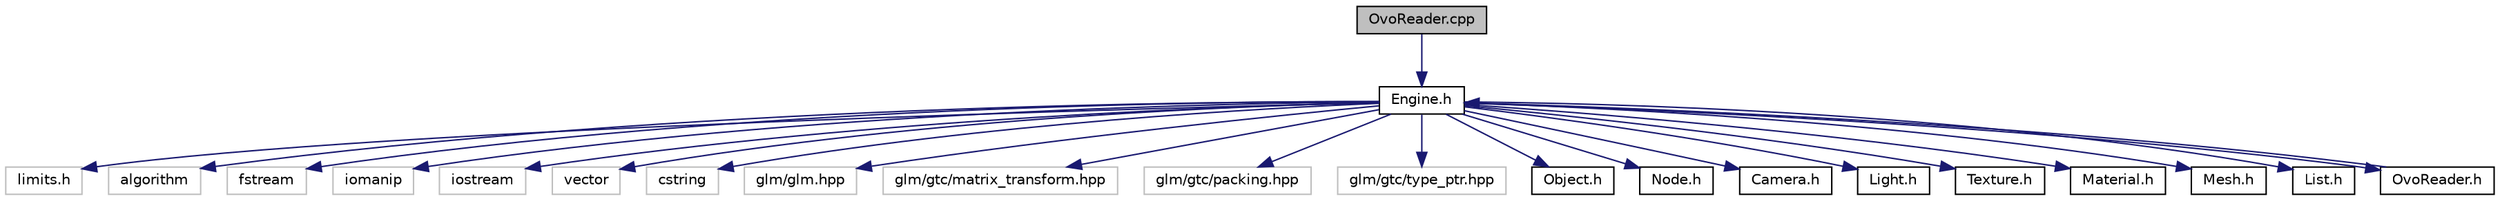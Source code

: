 digraph "OvoReader.cpp"
{
  edge [fontname="Helvetica",fontsize="10",labelfontname="Helvetica",labelfontsize="10"];
  node [fontname="Helvetica",fontsize="10",shape=record];
  Node0 [label="OvoReader.cpp",height=0.2,width=0.4,color="black", fillcolor="grey75", style="filled", fontcolor="black"];
  Node0 -> Node1 [color="midnightblue",fontsize="10",style="solid"];
  Node1 [label="Engine.h",height=0.2,width=0.4,color="black", fillcolor="white", style="filled",URL="$Engine_8h.html"];
  Node1 -> Node2 [color="midnightblue",fontsize="10",style="solid"];
  Node2 [label="limits.h",height=0.2,width=0.4,color="grey75", fillcolor="white", style="filled"];
  Node1 -> Node3 [color="midnightblue",fontsize="10",style="solid"];
  Node3 [label="algorithm",height=0.2,width=0.4,color="grey75", fillcolor="white", style="filled"];
  Node1 -> Node4 [color="midnightblue",fontsize="10",style="solid"];
  Node4 [label="fstream",height=0.2,width=0.4,color="grey75", fillcolor="white", style="filled"];
  Node1 -> Node5 [color="midnightblue",fontsize="10",style="solid"];
  Node5 [label="iomanip",height=0.2,width=0.4,color="grey75", fillcolor="white", style="filled"];
  Node1 -> Node6 [color="midnightblue",fontsize="10",style="solid"];
  Node6 [label="iostream",height=0.2,width=0.4,color="grey75", fillcolor="white", style="filled"];
  Node1 -> Node7 [color="midnightblue",fontsize="10",style="solid"];
  Node7 [label="vector",height=0.2,width=0.4,color="grey75", fillcolor="white", style="filled"];
  Node1 -> Node8 [color="midnightblue",fontsize="10",style="solid"];
  Node8 [label="cstring",height=0.2,width=0.4,color="grey75", fillcolor="white", style="filled"];
  Node1 -> Node9 [color="midnightblue",fontsize="10",style="solid"];
  Node9 [label="glm/glm.hpp",height=0.2,width=0.4,color="grey75", fillcolor="white", style="filled"];
  Node1 -> Node10 [color="midnightblue",fontsize="10",style="solid"];
  Node10 [label="glm/gtc/matrix_transform.hpp",height=0.2,width=0.4,color="grey75", fillcolor="white", style="filled"];
  Node1 -> Node11 [color="midnightblue",fontsize="10",style="solid"];
  Node11 [label="glm/gtc/packing.hpp",height=0.2,width=0.4,color="grey75", fillcolor="white", style="filled"];
  Node1 -> Node12 [color="midnightblue",fontsize="10",style="solid"];
  Node12 [label="glm/gtc/type_ptr.hpp",height=0.2,width=0.4,color="grey75", fillcolor="white", style="filled"];
  Node1 -> Node13 [color="midnightblue",fontsize="10",style="solid"];
  Node13 [label="Object.h",height=0.2,width=0.4,color="black", fillcolor="white", style="filled",URL="$Object_8h.html"];
  Node1 -> Node14 [color="midnightblue",fontsize="10",style="solid"];
  Node14 [label="Node.h",height=0.2,width=0.4,color="black", fillcolor="white", style="filled",URL="$Node_8h.html"];
  Node1 -> Node15 [color="midnightblue",fontsize="10",style="solid"];
  Node15 [label="Camera.h",height=0.2,width=0.4,color="black", fillcolor="white", style="filled",URL="$Camera_8h.html"];
  Node1 -> Node16 [color="midnightblue",fontsize="10",style="solid"];
  Node16 [label="Light.h",height=0.2,width=0.4,color="black", fillcolor="white", style="filled",URL="$Light_8h.html"];
  Node1 -> Node17 [color="midnightblue",fontsize="10",style="solid"];
  Node17 [label="Texture.h",height=0.2,width=0.4,color="black", fillcolor="white", style="filled",URL="$Texture_8h.html"];
  Node1 -> Node18 [color="midnightblue",fontsize="10",style="solid"];
  Node18 [label="Material.h",height=0.2,width=0.4,color="black", fillcolor="white", style="filled",URL="$Material_8h.html"];
  Node1 -> Node19 [color="midnightblue",fontsize="10",style="solid"];
  Node19 [label="Mesh.h",height=0.2,width=0.4,color="black", fillcolor="white", style="filled",URL="$Mesh_8h.html"];
  Node1 -> Node20 [color="midnightblue",fontsize="10",style="solid"];
  Node20 [label="List.h",height=0.2,width=0.4,color="black", fillcolor="white", style="filled",URL="$List_8h.html"];
  Node1 -> Node21 [color="midnightblue",fontsize="10",style="solid"];
  Node21 [label="OvoReader.h",height=0.2,width=0.4,color="black", fillcolor="white", style="filled",URL="$OvoReader_8h.html"];
  Node21 -> Node1 [color="midnightblue",fontsize="10",style="solid"];
}
